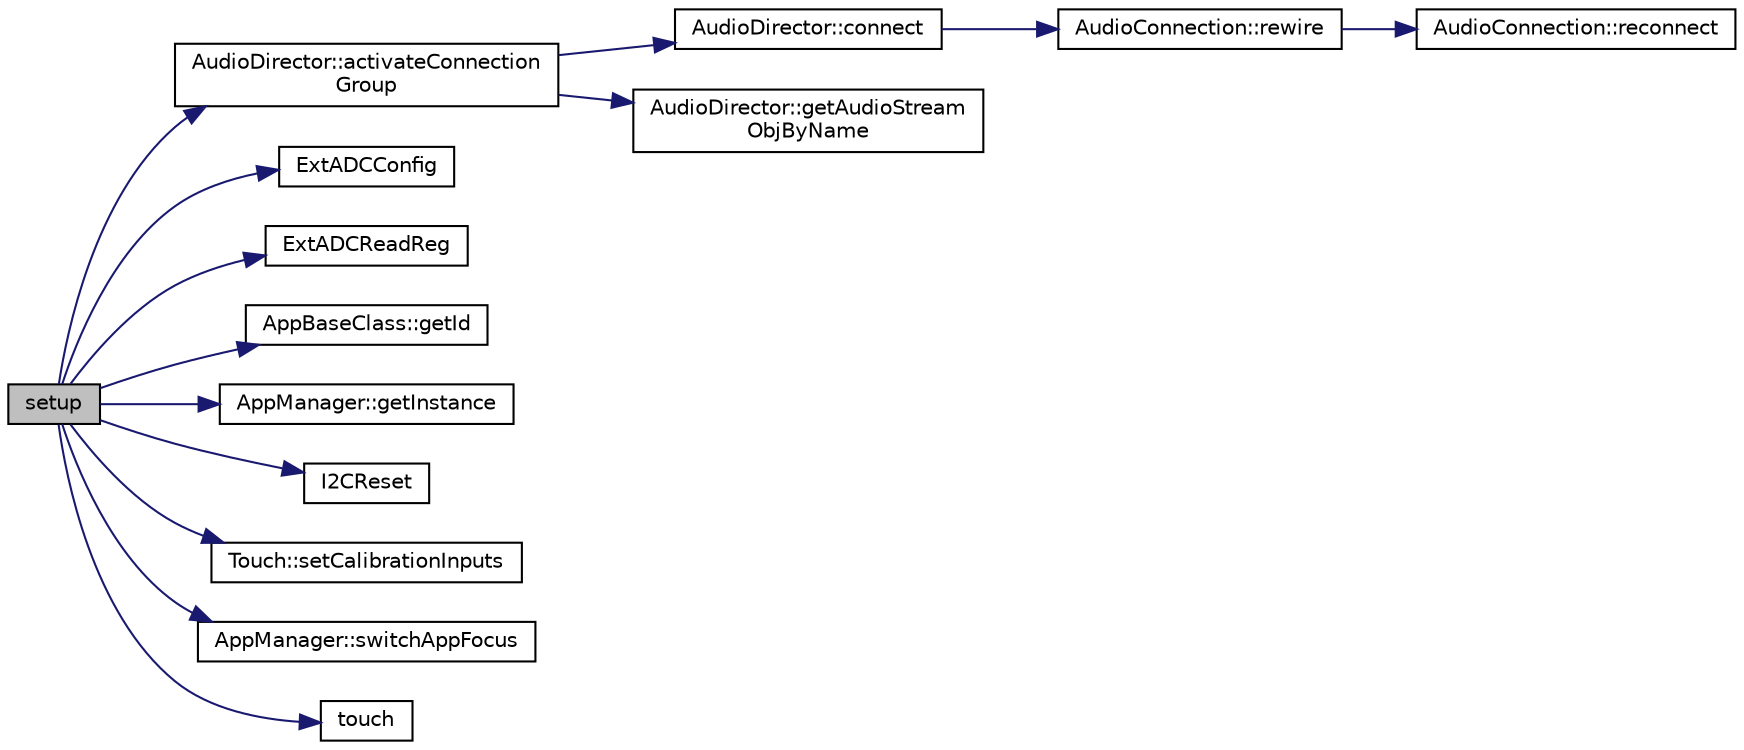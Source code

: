 digraph "setup"
{
 // LATEX_PDF_SIZE
  edge [fontname="Helvetica",fontsize="10",labelfontname="Helvetica",labelfontsize="10"];
  node [fontname="Helvetica",fontsize="10",shape=record];
  rankdir="LR";
  Node1 [label="setup",height=0.2,width=0.4,color="black", fillcolor="grey75", style="filled", fontcolor="black",tooltip=" "];
  Node1 -> Node2 [color="midnightblue",fontsize="10",style="solid",fontname="Helvetica"];
  Node2 [label="AudioDirector::activateConnection\lGroup",height=0.2,width=0.4,color="black", fillcolor="white", style="filled",URL="$class_audio_director.html#abf7bb7f3ee814b6a8b0048427f8e9eb5",tooltip=" "];
  Node2 -> Node3 [color="midnightblue",fontsize="10",style="solid",fontname="Helvetica"];
  Node3 [label="AudioDirector::connect",height=0.2,width=0.4,color="black", fillcolor="white", style="filled",URL="$class_audio_director.html#ab4957e373e5d9078454d07da471f1d94",tooltip=" "];
  Node3 -> Node4 [color="midnightblue",fontsize="10",style="solid",fontname="Helvetica"];
  Node4 [label="AudioConnection::rewire",height=0.2,width=0.4,color="black", fillcolor="white", style="filled",URL="$class_audio_connection.html#a4208c4c7f60da78ae1daede7a6bfeb3f",tooltip=" "];
  Node4 -> Node5 [color="midnightblue",fontsize="10",style="solid",fontname="Helvetica"];
  Node5 [label="AudioConnection::reconnect",height=0.2,width=0.4,color="black", fillcolor="white", style="filled",URL="$class_audio_connection.html#ab86753a735bd46a3924035617b0c3623",tooltip=" "];
  Node2 -> Node6 [color="midnightblue",fontsize="10",style="solid",fontname="Helvetica"];
  Node6 [label="AudioDirector::getAudioStream\lObjByName",height=0.2,width=0.4,color="black", fillcolor="white", style="filled",URL="$class_audio_director.html#a578f1deac0695f2db3ba245aaedc62df",tooltip=" "];
  Node1 -> Node7 [color="midnightblue",fontsize="10",style="solid",fontname="Helvetica"];
  Node7 [label="ExtADCConfig",height=0.2,width=0.4,color="black", fillcolor="white", style="filled",URL="$_p_c_m1863_8h.html#a9956c2ea4162d70e6ee8db10139e2d2e",tooltip=" "];
  Node1 -> Node8 [color="midnightblue",fontsize="10",style="solid",fontname="Helvetica"];
  Node8 [label="ExtADCReadReg",height=0.2,width=0.4,color="black", fillcolor="white", style="filled",URL="$_p_c_m1863_8h.html#a355d3b0e208bf224635b70280298fcf8",tooltip=" "];
  Node1 -> Node9 [color="midnightblue",fontsize="10",style="solid",fontname="Helvetica"];
  Node9 [label="AppBaseClass::getId",height=0.2,width=0.4,color="black", fillcolor="white", style="filled",URL="$class_app_base_class.html#aacbb5f3bae12ca03970d0b10b3bbd2de",tooltip=" "];
  Node1 -> Node10 [color="midnightblue",fontsize="10",style="solid",fontname="Helvetica"];
  Node10 [label="AppManager::getInstance",height=0.2,width=0.4,color="black", fillcolor="white", style="filled",URL="$class_app_manager.html#aa76d9691e8d029656413590fbe4dee86",tooltip=" "];
  Node1 -> Node11 [color="midnightblue",fontsize="10",style="solid",fontname="Helvetica"];
  Node11 [label="I2CReset",height=0.2,width=0.4,color="black", fillcolor="white", style="filled",URL="$_p_c_m1863_8h.html#a0d9ccf7656803723e1115c96b21820aa",tooltip=" "];
  Node1 -> Node12 [color="midnightblue",fontsize="10",style="solid",fontname="Helvetica"];
  Node12 [label="Touch::setCalibrationInputs",height=0.2,width=0.4,color="black", fillcolor="white", style="filled",URL="$class_touch.html#a61a5d056f07ab08cb5924fa573dc3497",tooltip=" "];
  Node1 -> Node13 [color="midnightblue",fontsize="10",style="solid",fontname="Helvetica"];
  Node13 [label="AppManager::switchAppFocus",height=0.2,width=0.4,color="black", fillcolor="white", style="filled",URL="$class_app_manager.html#a4e836d1c6fc14462e71bd7f386b031c0",tooltip=" "];
  Node1 -> Node14 [color="midnightblue",fontsize="10",style="solid",fontname="Helvetica"];
  Node14 [label="touch",height=0.2,width=0.4,color="black", fillcolor="white", style="filled",URL="$_app_manager_8h.html#a08e2de6cc6534b42211780387e8a2568",tooltip=" "];
}
